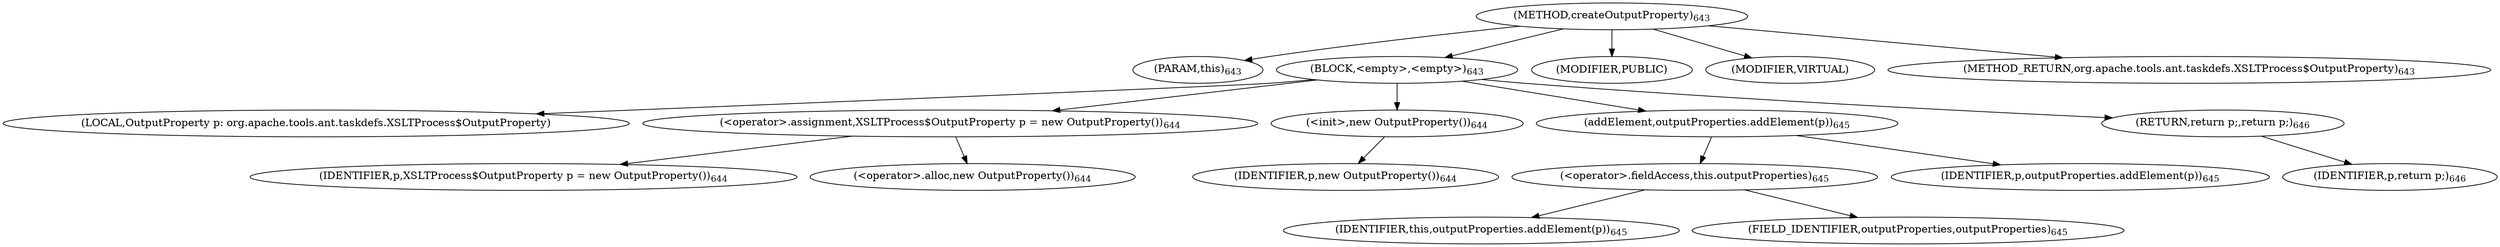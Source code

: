 digraph "createOutputProperty" {  
"1296" [label = <(METHOD,createOutputProperty)<SUB>643</SUB>> ]
"1297" [label = <(PARAM,this)<SUB>643</SUB>> ]
"1298" [label = <(BLOCK,&lt;empty&gt;,&lt;empty&gt;)<SUB>643</SUB>> ]
"86" [label = <(LOCAL,OutputProperty p: org.apache.tools.ant.taskdefs.XSLTProcess$OutputProperty)> ]
"1299" [label = <(&lt;operator&gt;.assignment,XSLTProcess$OutputProperty p = new OutputProperty())<SUB>644</SUB>> ]
"1300" [label = <(IDENTIFIER,p,XSLTProcess$OutputProperty p = new OutputProperty())<SUB>644</SUB>> ]
"1301" [label = <(&lt;operator&gt;.alloc,new OutputProperty())<SUB>644</SUB>> ]
"1302" [label = <(&lt;init&gt;,new OutputProperty())<SUB>644</SUB>> ]
"85" [label = <(IDENTIFIER,p,new OutputProperty())<SUB>644</SUB>> ]
"1303" [label = <(addElement,outputProperties.addElement(p))<SUB>645</SUB>> ]
"1304" [label = <(&lt;operator&gt;.fieldAccess,this.outputProperties)<SUB>645</SUB>> ]
"1305" [label = <(IDENTIFIER,this,outputProperties.addElement(p))<SUB>645</SUB>> ]
"1306" [label = <(FIELD_IDENTIFIER,outputProperties,outputProperties)<SUB>645</SUB>> ]
"1307" [label = <(IDENTIFIER,p,outputProperties.addElement(p))<SUB>645</SUB>> ]
"1308" [label = <(RETURN,return p;,return p;)<SUB>646</SUB>> ]
"1309" [label = <(IDENTIFIER,p,return p;)<SUB>646</SUB>> ]
"1310" [label = <(MODIFIER,PUBLIC)> ]
"1311" [label = <(MODIFIER,VIRTUAL)> ]
"1312" [label = <(METHOD_RETURN,org.apache.tools.ant.taskdefs.XSLTProcess$OutputProperty)<SUB>643</SUB>> ]
  "1296" -> "1297" 
  "1296" -> "1298" 
  "1296" -> "1310" 
  "1296" -> "1311" 
  "1296" -> "1312" 
  "1298" -> "86" 
  "1298" -> "1299" 
  "1298" -> "1302" 
  "1298" -> "1303" 
  "1298" -> "1308" 
  "1299" -> "1300" 
  "1299" -> "1301" 
  "1302" -> "85" 
  "1303" -> "1304" 
  "1303" -> "1307" 
  "1304" -> "1305" 
  "1304" -> "1306" 
  "1308" -> "1309" 
}
